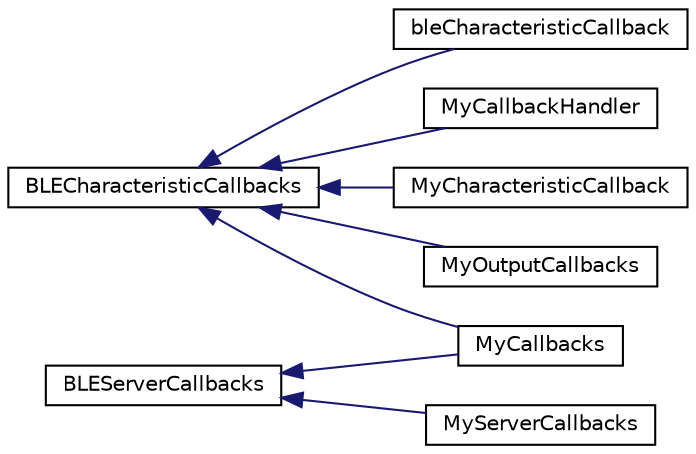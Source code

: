 digraph "Graphical Class Hierarchy"
{
  edge [fontname="Helvetica",fontsize="10",labelfontname="Helvetica",labelfontsize="10"];
  node [fontname="Helvetica",fontsize="10",shape=record];
  rankdir="LR";
  Node656 [label="BLECharacteristicCallbacks",height=0.2,width=0.4,color="black", fillcolor="white", style="filled",URL="$class_b_l_e_characteristic_callbacks.html",tooltip="Callbacks that can be associated with a BLE characteristic to inform of events. "];
  Node656 -> Node657 [dir="back",color="midnightblue",fontsize="10",style="solid",fontname="Helvetica"];
  Node657 [label="bleCharacteristicCallback",height=0.2,width=0.4,color="black", fillcolor="white", style="filled",URL="$classble_characteristic_callback.html"];
  Node656 -> Node658 [dir="back",color="midnightblue",fontsize="10",style="solid",fontname="Helvetica"];
  Node658 [label="MyCallbackHandler",height=0.2,width=0.4,color="black", fillcolor="white", style="filled",URL="$class_my_callback_handler.html"];
  Node656 -> Node1 [dir="back",color="midnightblue",fontsize="10",style="solid",fontname="Helvetica"];
  Node1 [label="MyCallbacks",height=0.2,width=0.4,color="black", fillcolor="white", style="filled",URL="$class_my_callbacks.html"];
  Node656 -> Node659 [dir="back",color="midnightblue",fontsize="10",style="solid",fontname="Helvetica"];
  Node659 [label="MyCharacteristicCallback",height=0.2,width=0.4,color="black", fillcolor="white", style="filled",URL="$class_my_characteristic_callback.html"];
  Node656 -> Node660 [dir="back",color="midnightblue",fontsize="10",style="solid",fontname="Helvetica"];
  Node660 [label="MyOutputCallbacks",height=0.2,width=0.4,color="black", fillcolor="white", style="filled",URL="$class_my_output_callbacks.html"];
  Node0 [label="BLEServerCallbacks",height=0.2,width=0.4,color="black", fillcolor="white", style="filled",URL="$class_b_l_e_server_callbacks.html",tooltip="Callbacks associated with the operation of a BLE server. "];
  Node0 -> Node1 [dir="back",color="midnightblue",fontsize="10",style="solid",fontname="Helvetica"];
  Node0 -> Node2 [dir="back",color="midnightblue",fontsize="10",style="solid",fontname="Helvetica"];
  Node2 [label="MyServerCallbacks",height=0.2,width=0.4,color="black", fillcolor="white", style="filled",URL="$class_my_server_callbacks.html"];
}
